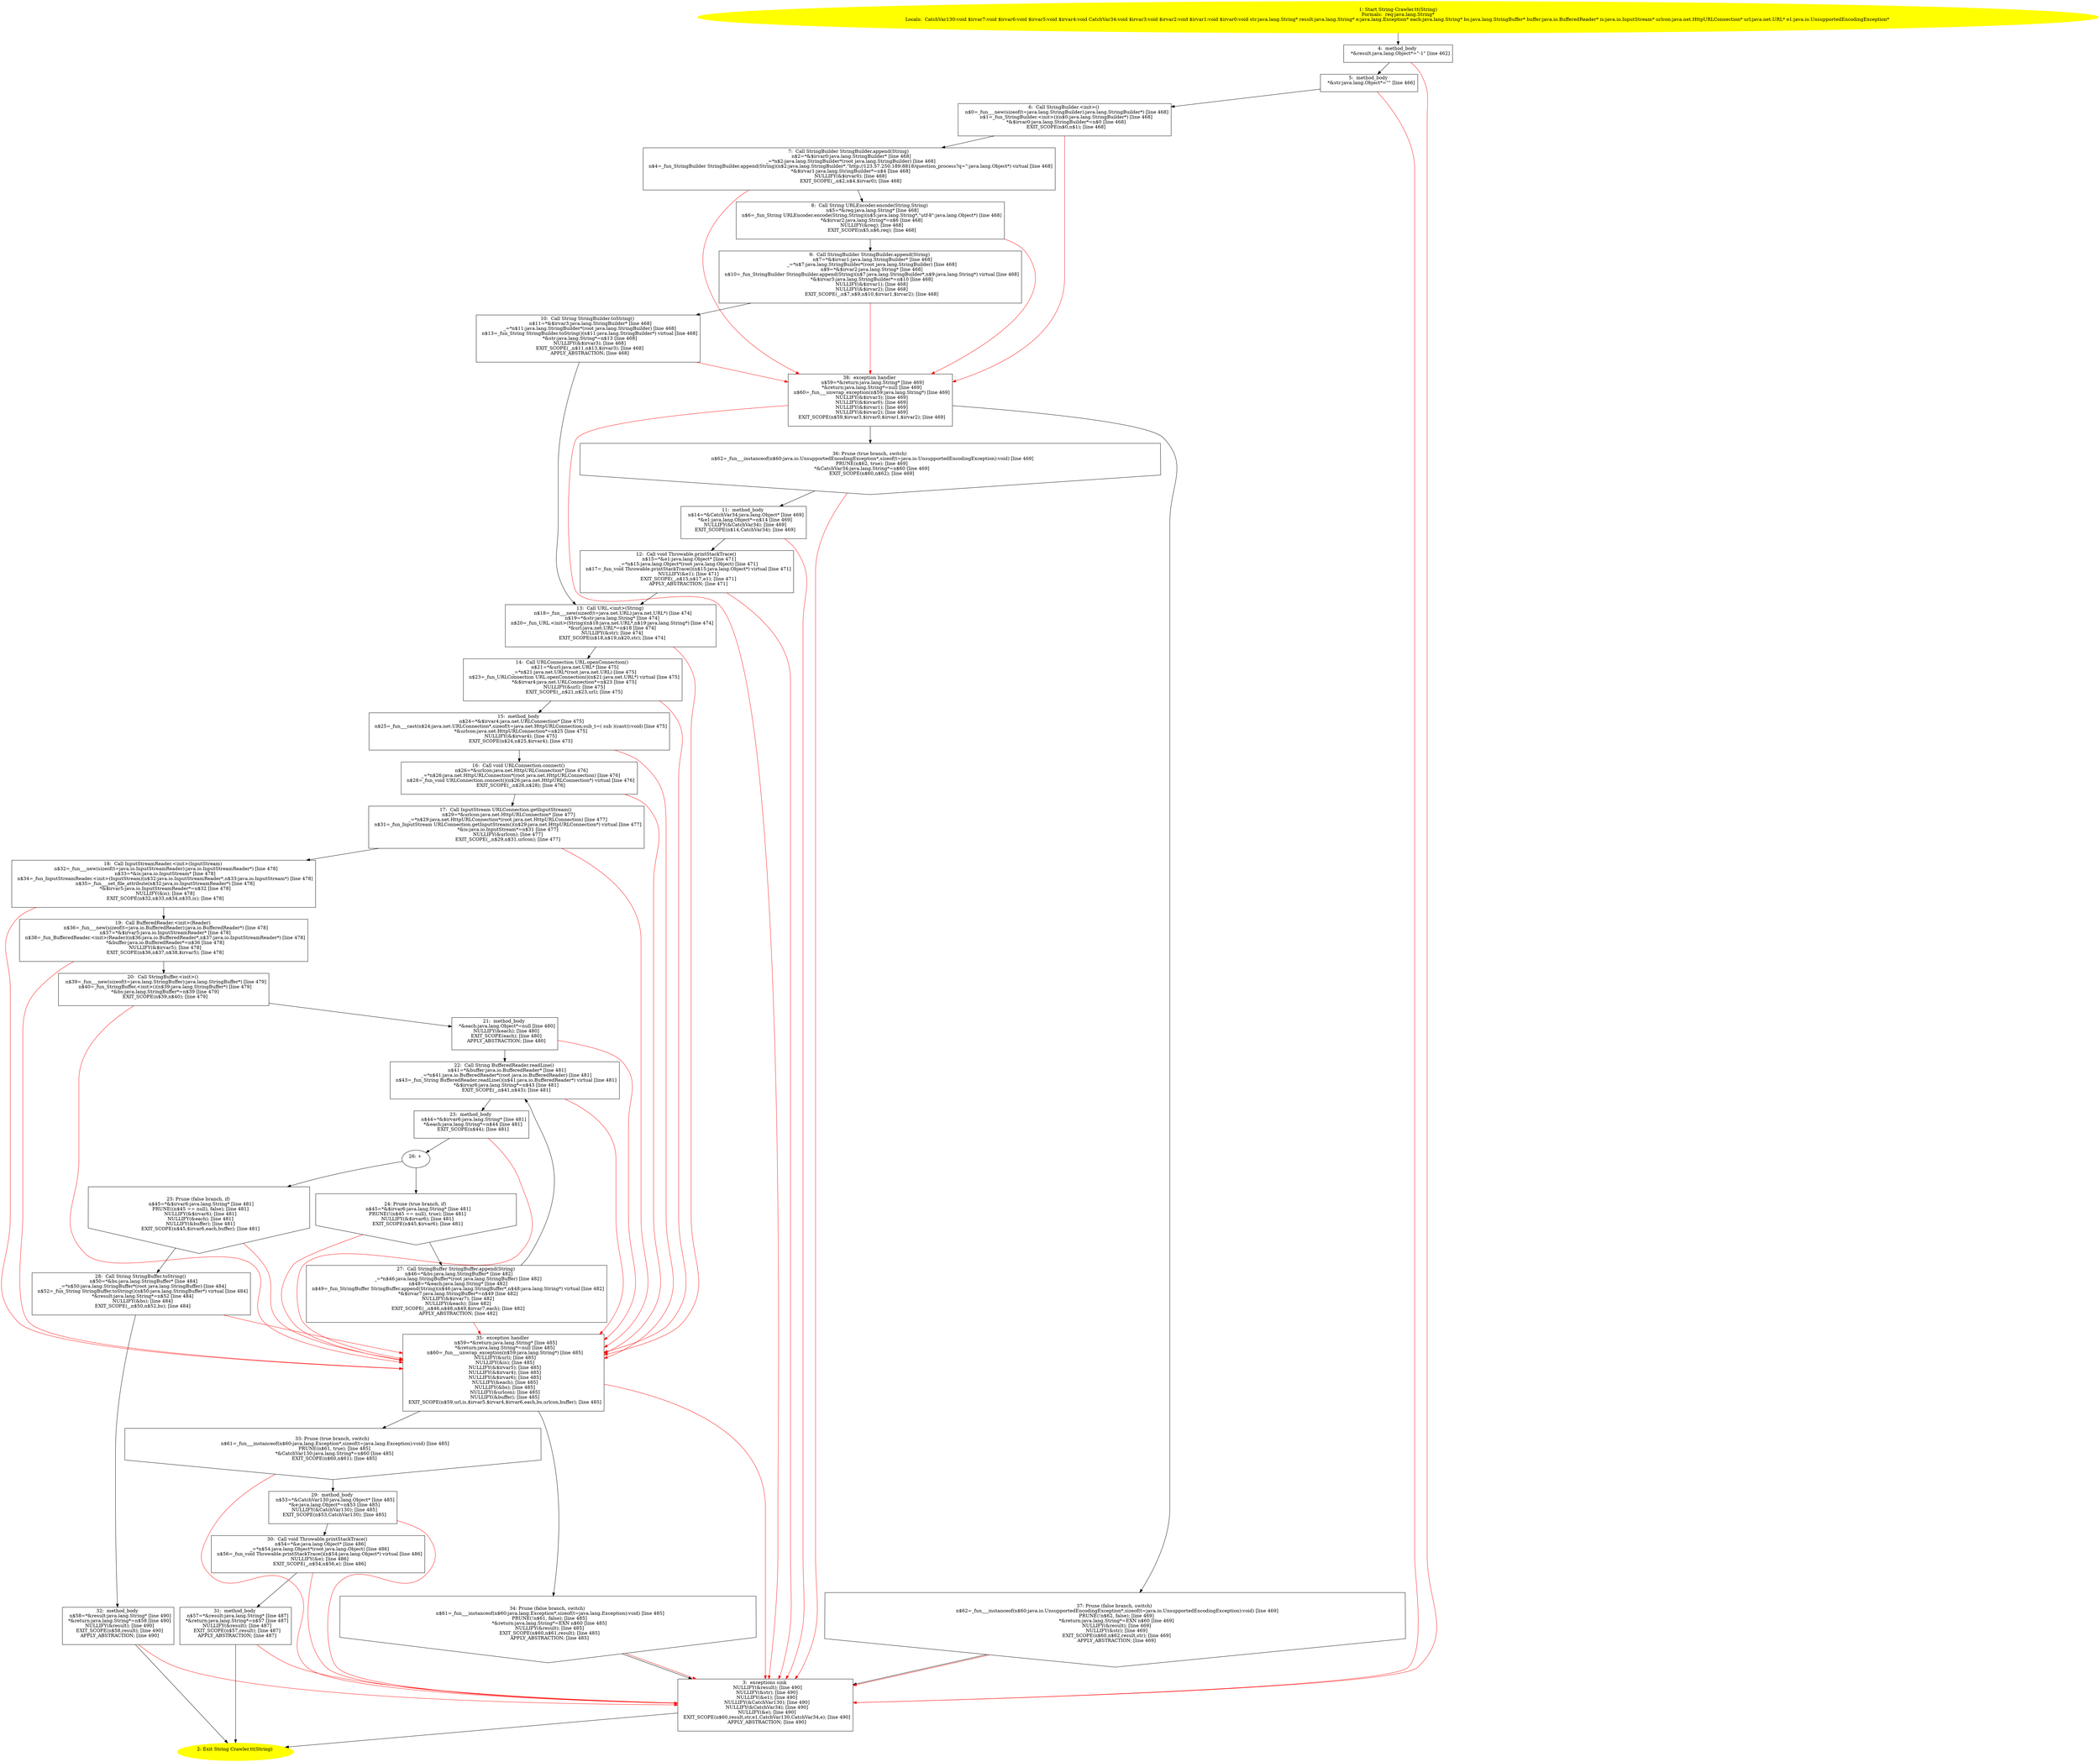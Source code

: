 /* @generated */
digraph cfg {
"com.dulishuo.yimusanfendi.Crawler.tt(java.lang.String):java.lang.String.29aad087cb02b05b5c8ba8815fad53fb_1" [label="1: Start String Crawler.tt(String)\nFormals:  req:java.lang.String*\nLocals:  CatchVar130:void $irvar7:void $irvar6:void $irvar5:void $irvar4:void CatchVar34:void $irvar3:void $irvar2:void $irvar1:void $irvar0:void str:java.lang.String* result:java.lang.String* e:java.lang.Exception* each:java.lang.String* bs:java.lang.StringBuffer* buffer:java.io.BufferedReader* is:java.io.InputStream* urlcon:java.net.HttpURLConnection* url:java.net.URL* e1:java.io.UnsupportedEncodingException* \n  " color=yellow style=filled]
	

	 "com.dulishuo.yimusanfendi.Crawler.tt(java.lang.String):java.lang.String.29aad087cb02b05b5c8ba8815fad53fb_1" -> "com.dulishuo.yimusanfendi.Crawler.tt(java.lang.String):java.lang.String.29aad087cb02b05b5c8ba8815fad53fb_4" ;
"com.dulishuo.yimusanfendi.Crawler.tt(java.lang.String):java.lang.String.29aad087cb02b05b5c8ba8815fad53fb_2" [label="2: Exit String Crawler.tt(String) \n  " color=yellow style=filled]
	

"com.dulishuo.yimusanfendi.Crawler.tt(java.lang.String):java.lang.String.29aad087cb02b05b5c8ba8815fad53fb_3" [label="3:  exceptions sink \n   NULLIFY(&result); [line 490]\n  NULLIFY(&str); [line 490]\n  NULLIFY(&e1); [line 490]\n  NULLIFY(&CatchVar130); [line 490]\n  NULLIFY(&CatchVar34); [line 490]\n  NULLIFY(&e); [line 490]\n  EXIT_SCOPE(n$60,result,str,e1,CatchVar130,CatchVar34,e); [line 490]\n  APPLY_ABSTRACTION; [line 490]\n " shape="box"]
	

	 "com.dulishuo.yimusanfendi.Crawler.tt(java.lang.String):java.lang.String.29aad087cb02b05b5c8ba8815fad53fb_3" -> "com.dulishuo.yimusanfendi.Crawler.tt(java.lang.String):java.lang.String.29aad087cb02b05b5c8ba8815fad53fb_2" ;
"com.dulishuo.yimusanfendi.Crawler.tt(java.lang.String):java.lang.String.29aad087cb02b05b5c8ba8815fad53fb_4" [label="4:  method_body \n   *&result:java.lang.Object*=\"-1\" [line 462]\n " shape="box"]
	

	 "com.dulishuo.yimusanfendi.Crawler.tt(java.lang.String):java.lang.String.29aad087cb02b05b5c8ba8815fad53fb_4" -> "com.dulishuo.yimusanfendi.Crawler.tt(java.lang.String):java.lang.String.29aad087cb02b05b5c8ba8815fad53fb_5" ;
	 "com.dulishuo.yimusanfendi.Crawler.tt(java.lang.String):java.lang.String.29aad087cb02b05b5c8ba8815fad53fb_4" -> "com.dulishuo.yimusanfendi.Crawler.tt(java.lang.String):java.lang.String.29aad087cb02b05b5c8ba8815fad53fb_3" [color="red" ];
"com.dulishuo.yimusanfendi.Crawler.tt(java.lang.String):java.lang.String.29aad087cb02b05b5c8ba8815fad53fb_5" [label="5:  method_body \n   *&str:java.lang.Object*=\"\" [line 466]\n " shape="box"]
	

	 "com.dulishuo.yimusanfendi.Crawler.tt(java.lang.String):java.lang.String.29aad087cb02b05b5c8ba8815fad53fb_5" -> "com.dulishuo.yimusanfendi.Crawler.tt(java.lang.String):java.lang.String.29aad087cb02b05b5c8ba8815fad53fb_6" ;
	 "com.dulishuo.yimusanfendi.Crawler.tt(java.lang.String):java.lang.String.29aad087cb02b05b5c8ba8815fad53fb_5" -> "com.dulishuo.yimusanfendi.Crawler.tt(java.lang.String):java.lang.String.29aad087cb02b05b5c8ba8815fad53fb_3" [color="red" ];
"com.dulishuo.yimusanfendi.Crawler.tt(java.lang.String):java.lang.String.29aad087cb02b05b5c8ba8815fad53fb_6" [label="6:  Call StringBuilder.<init>() \n   n$0=_fun___new(sizeof(t=java.lang.StringBuilder):java.lang.StringBuilder*) [line 468]\n  n$1=_fun_StringBuilder.<init>()(n$0:java.lang.StringBuilder*) [line 468]\n  *&$irvar0:java.lang.StringBuilder*=n$0 [line 468]\n  EXIT_SCOPE(n$0,n$1); [line 468]\n " shape="box"]
	

	 "com.dulishuo.yimusanfendi.Crawler.tt(java.lang.String):java.lang.String.29aad087cb02b05b5c8ba8815fad53fb_6" -> "com.dulishuo.yimusanfendi.Crawler.tt(java.lang.String):java.lang.String.29aad087cb02b05b5c8ba8815fad53fb_7" ;
	 "com.dulishuo.yimusanfendi.Crawler.tt(java.lang.String):java.lang.String.29aad087cb02b05b5c8ba8815fad53fb_6" -> "com.dulishuo.yimusanfendi.Crawler.tt(java.lang.String):java.lang.String.29aad087cb02b05b5c8ba8815fad53fb_38" [color="red" ];
"com.dulishuo.yimusanfendi.Crawler.tt(java.lang.String):java.lang.String.29aad087cb02b05b5c8ba8815fad53fb_7" [label="7:  Call StringBuilder StringBuilder.append(String) \n   n$2=*&$irvar0:java.lang.StringBuilder* [line 468]\n  _=*n$2:java.lang.StringBuilder*(root java.lang.StringBuilder) [line 468]\n  n$4=_fun_StringBuilder StringBuilder.append(String)(n$2:java.lang.StringBuilder*,\"http://123.57.250.189:8818/question_process?q=\":java.lang.Object*) virtual [line 468]\n  *&$irvar1:java.lang.StringBuilder*=n$4 [line 468]\n  NULLIFY(&$irvar0); [line 468]\n  EXIT_SCOPE(_,n$2,n$4,$irvar0); [line 468]\n " shape="box"]
	

	 "com.dulishuo.yimusanfendi.Crawler.tt(java.lang.String):java.lang.String.29aad087cb02b05b5c8ba8815fad53fb_7" -> "com.dulishuo.yimusanfendi.Crawler.tt(java.lang.String):java.lang.String.29aad087cb02b05b5c8ba8815fad53fb_8" ;
	 "com.dulishuo.yimusanfendi.Crawler.tt(java.lang.String):java.lang.String.29aad087cb02b05b5c8ba8815fad53fb_7" -> "com.dulishuo.yimusanfendi.Crawler.tt(java.lang.String):java.lang.String.29aad087cb02b05b5c8ba8815fad53fb_38" [color="red" ];
"com.dulishuo.yimusanfendi.Crawler.tt(java.lang.String):java.lang.String.29aad087cb02b05b5c8ba8815fad53fb_8" [label="8:  Call String URLEncoder.encode(String,String) \n   n$5=*&req:java.lang.String* [line 468]\n  n$6=_fun_String URLEncoder.encode(String,String)(n$5:java.lang.String*,\"utf-8\":java.lang.Object*) [line 468]\n  *&$irvar2:java.lang.String*=n$6 [line 468]\n  NULLIFY(&req); [line 468]\n  EXIT_SCOPE(n$5,n$6,req); [line 468]\n " shape="box"]
	

	 "com.dulishuo.yimusanfendi.Crawler.tt(java.lang.String):java.lang.String.29aad087cb02b05b5c8ba8815fad53fb_8" -> "com.dulishuo.yimusanfendi.Crawler.tt(java.lang.String):java.lang.String.29aad087cb02b05b5c8ba8815fad53fb_9" ;
	 "com.dulishuo.yimusanfendi.Crawler.tt(java.lang.String):java.lang.String.29aad087cb02b05b5c8ba8815fad53fb_8" -> "com.dulishuo.yimusanfendi.Crawler.tt(java.lang.String):java.lang.String.29aad087cb02b05b5c8ba8815fad53fb_38" [color="red" ];
"com.dulishuo.yimusanfendi.Crawler.tt(java.lang.String):java.lang.String.29aad087cb02b05b5c8ba8815fad53fb_9" [label="9:  Call StringBuilder StringBuilder.append(String) \n   n$7=*&$irvar1:java.lang.StringBuilder* [line 468]\n  _=*n$7:java.lang.StringBuilder*(root java.lang.StringBuilder) [line 468]\n  n$9=*&$irvar2:java.lang.String* [line 468]\n  n$10=_fun_StringBuilder StringBuilder.append(String)(n$7:java.lang.StringBuilder*,n$9:java.lang.String*) virtual [line 468]\n  *&$irvar3:java.lang.StringBuilder*=n$10 [line 468]\n  NULLIFY(&$irvar1); [line 468]\n  NULLIFY(&$irvar2); [line 468]\n  EXIT_SCOPE(_,n$7,n$9,n$10,$irvar1,$irvar2); [line 468]\n " shape="box"]
	

	 "com.dulishuo.yimusanfendi.Crawler.tt(java.lang.String):java.lang.String.29aad087cb02b05b5c8ba8815fad53fb_9" -> "com.dulishuo.yimusanfendi.Crawler.tt(java.lang.String):java.lang.String.29aad087cb02b05b5c8ba8815fad53fb_10" ;
	 "com.dulishuo.yimusanfendi.Crawler.tt(java.lang.String):java.lang.String.29aad087cb02b05b5c8ba8815fad53fb_9" -> "com.dulishuo.yimusanfendi.Crawler.tt(java.lang.String):java.lang.String.29aad087cb02b05b5c8ba8815fad53fb_38" [color="red" ];
"com.dulishuo.yimusanfendi.Crawler.tt(java.lang.String):java.lang.String.29aad087cb02b05b5c8ba8815fad53fb_10" [label="10:  Call String StringBuilder.toString() \n   n$11=*&$irvar3:java.lang.StringBuilder* [line 468]\n  _=*n$11:java.lang.StringBuilder*(root java.lang.StringBuilder) [line 468]\n  n$13=_fun_String StringBuilder.toString()(n$11:java.lang.StringBuilder*) virtual [line 468]\n  *&str:java.lang.String*=n$13 [line 468]\n  NULLIFY(&$irvar3); [line 468]\n  EXIT_SCOPE(_,n$11,n$13,$irvar3); [line 468]\n  APPLY_ABSTRACTION; [line 468]\n " shape="box"]
	

	 "com.dulishuo.yimusanfendi.Crawler.tt(java.lang.String):java.lang.String.29aad087cb02b05b5c8ba8815fad53fb_10" -> "com.dulishuo.yimusanfendi.Crawler.tt(java.lang.String):java.lang.String.29aad087cb02b05b5c8ba8815fad53fb_13" ;
	 "com.dulishuo.yimusanfendi.Crawler.tt(java.lang.String):java.lang.String.29aad087cb02b05b5c8ba8815fad53fb_10" -> "com.dulishuo.yimusanfendi.Crawler.tt(java.lang.String):java.lang.String.29aad087cb02b05b5c8ba8815fad53fb_38" [color="red" ];
"com.dulishuo.yimusanfendi.Crawler.tt(java.lang.String):java.lang.String.29aad087cb02b05b5c8ba8815fad53fb_11" [label="11:  method_body \n   n$14=*&CatchVar34:java.lang.Object* [line 469]\n  *&e1:java.lang.Object*=n$14 [line 469]\n  NULLIFY(&CatchVar34); [line 469]\n  EXIT_SCOPE(n$14,CatchVar34); [line 469]\n " shape="box"]
	

	 "com.dulishuo.yimusanfendi.Crawler.tt(java.lang.String):java.lang.String.29aad087cb02b05b5c8ba8815fad53fb_11" -> "com.dulishuo.yimusanfendi.Crawler.tt(java.lang.String):java.lang.String.29aad087cb02b05b5c8ba8815fad53fb_12" ;
	 "com.dulishuo.yimusanfendi.Crawler.tt(java.lang.String):java.lang.String.29aad087cb02b05b5c8ba8815fad53fb_11" -> "com.dulishuo.yimusanfendi.Crawler.tt(java.lang.String):java.lang.String.29aad087cb02b05b5c8ba8815fad53fb_3" [color="red" ];
"com.dulishuo.yimusanfendi.Crawler.tt(java.lang.String):java.lang.String.29aad087cb02b05b5c8ba8815fad53fb_12" [label="12:  Call void Throwable.printStackTrace() \n   n$15=*&e1:java.lang.Object* [line 471]\n  _=*n$15:java.lang.Object*(root java.lang.Object) [line 471]\n  n$17=_fun_void Throwable.printStackTrace()(n$15:java.lang.Object*) virtual [line 471]\n  NULLIFY(&e1); [line 471]\n  EXIT_SCOPE(_,n$15,n$17,e1); [line 471]\n  APPLY_ABSTRACTION; [line 471]\n " shape="box"]
	

	 "com.dulishuo.yimusanfendi.Crawler.tt(java.lang.String):java.lang.String.29aad087cb02b05b5c8ba8815fad53fb_12" -> "com.dulishuo.yimusanfendi.Crawler.tt(java.lang.String):java.lang.String.29aad087cb02b05b5c8ba8815fad53fb_13" ;
	 "com.dulishuo.yimusanfendi.Crawler.tt(java.lang.String):java.lang.String.29aad087cb02b05b5c8ba8815fad53fb_12" -> "com.dulishuo.yimusanfendi.Crawler.tt(java.lang.String):java.lang.String.29aad087cb02b05b5c8ba8815fad53fb_3" [color="red" ];
"com.dulishuo.yimusanfendi.Crawler.tt(java.lang.String):java.lang.String.29aad087cb02b05b5c8ba8815fad53fb_13" [label="13:  Call URL.<init>(String) \n   n$18=_fun___new(sizeof(t=java.net.URL):java.net.URL*) [line 474]\n  n$19=*&str:java.lang.String* [line 474]\n  n$20=_fun_URL.<init>(String)(n$18:java.net.URL*,n$19:java.lang.String*) [line 474]\n  *&url:java.net.URL*=n$18 [line 474]\n  NULLIFY(&str); [line 474]\n  EXIT_SCOPE(n$18,n$19,n$20,str); [line 474]\n " shape="box"]
	

	 "com.dulishuo.yimusanfendi.Crawler.tt(java.lang.String):java.lang.String.29aad087cb02b05b5c8ba8815fad53fb_13" -> "com.dulishuo.yimusanfendi.Crawler.tt(java.lang.String):java.lang.String.29aad087cb02b05b5c8ba8815fad53fb_14" ;
	 "com.dulishuo.yimusanfendi.Crawler.tt(java.lang.String):java.lang.String.29aad087cb02b05b5c8ba8815fad53fb_13" -> "com.dulishuo.yimusanfendi.Crawler.tt(java.lang.String):java.lang.String.29aad087cb02b05b5c8ba8815fad53fb_35" [color="red" ];
"com.dulishuo.yimusanfendi.Crawler.tt(java.lang.String):java.lang.String.29aad087cb02b05b5c8ba8815fad53fb_14" [label="14:  Call URLConnection URL.openConnection() \n   n$21=*&url:java.net.URL* [line 475]\n  _=*n$21:java.net.URL*(root java.net.URL) [line 475]\n  n$23=_fun_URLConnection URL.openConnection()(n$21:java.net.URL*) virtual [line 475]\n  *&$irvar4:java.net.URLConnection*=n$23 [line 475]\n  NULLIFY(&url); [line 475]\n  EXIT_SCOPE(_,n$21,n$23,url); [line 475]\n " shape="box"]
	

	 "com.dulishuo.yimusanfendi.Crawler.tt(java.lang.String):java.lang.String.29aad087cb02b05b5c8ba8815fad53fb_14" -> "com.dulishuo.yimusanfendi.Crawler.tt(java.lang.String):java.lang.String.29aad087cb02b05b5c8ba8815fad53fb_15" ;
	 "com.dulishuo.yimusanfendi.Crawler.tt(java.lang.String):java.lang.String.29aad087cb02b05b5c8ba8815fad53fb_14" -> "com.dulishuo.yimusanfendi.Crawler.tt(java.lang.String):java.lang.String.29aad087cb02b05b5c8ba8815fad53fb_35" [color="red" ];
"com.dulishuo.yimusanfendi.Crawler.tt(java.lang.String):java.lang.String.29aad087cb02b05b5c8ba8815fad53fb_15" [label="15:  method_body \n   n$24=*&$irvar4:java.net.URLConnection* [line 475]\n  n$25=_fun___cast(n$24:java.net.URLConnection*,sizeof(t=java.net.HttpURLConnection;sub_t=( sub )(cast)):void) [line 475]\n  *&urlcon:java.net.HttpURLConnection*=n$25 [line 475]\n  NULLIFY(&$irvar4); [line 475]\n  EXIT_SCOPE(n$24,n$25,$irvar4); [line 475]\n " shape="box"]
	

	 "com.dulishuo.yimusanfendi.Crawler.tt(java.lang.String):java.lang.String.29aad087cb02b05b5c8ba8815fad53fb_15" -> "com.dulishuo.yimusanfendi.Crawler.tt(java.lang.String):java.lang.String.29aad087cb02b05b5c8ba8815fad53fb_16" ;
	 "com.dulishuo.yimusanfendi.Crawler.tt(java.lang.String):java.lang.String.29aad087cb02b05b5c8ba8815fad53fb_15" -> "com.dulishuo.yimusanfendi.Crawler.tt(java.lang.String):java.lang.String.29aad087cb02b05b5c8ba8815fad53fb_35" [color="red" ];
"com.dulishuo.yimusanfendi.Crawler.tt(java.lang.String):java.lang.String.29aad087cb02b05b5c8ba8815fad53fb_16" [label="16:  Call void URLConnection.connect() \n   n$26=*&urlcon:java.net.HttpURLConnection* [line 476]\n  _=*n$26:java.net.HttpURLConnection*(root java.net.HttpURLConnection) [line 476]\n  n$28=_fun_void URLConnection.connect()(n$26:java.net.HttpURLConnection*) virtual [line 476]\n  EXIT_SCOPE(_,n$26,n$28); [line 476]\n " shape="box"]
	

	 "com.dulishuo.yimusanfendi.Crawler.tt(java.lang.String):java.lang.String.29aad087cb02b05b5c8ba8815fad53fb_16" -> "com.dulishuo.yimusanfendi.Crawler.tt(java.lang.String):java.lang.String.29aad087cb02b05b5c8ba8815fad53fb_17" ;
	 "com.dulishuo.yimusanfendi.Crawler.tt(java.lang.String):java.lang.String.29aad087cb02b05b5c8ba8815fad53fb_16" -> "com.dulishuo.yimusanfendi.Crawler.tt(java.lang.String):java.lang.String.29aad087cb02b05b5c8ba8815fad53fb_35" [color="red" ];
"com.dulishuo.yimusanfendi.Crawler.tt(java.lang.String):java.lang.String.29aad087cb02b05b5c8ba8815fad53fb_17" [label="17:  Call InputStream URLConnection.getInputStream() \n   n$29=*&urlcon:java.net.HttpURLConnection* [line 477]\n  _=*n$29:java.net.HttpURLConnection*(root java.net.HttpURLConnection) [line 477]\n  n$31=_fun_InputStream URLConnection.getInputStream()(n$29:java.net.HttpURLConnection*) virtual [line 477]\n  *&is:java.io.InputStream*=n$31 [line 477]\n  NULLIFY(&urlcon); [line 477]\n  EXIT_SCOPE(_,n$29,n$31,urlcon); [line 477]\n " shape="box"]
	

	 "com.dulishuo.yimusanfendi.Crawler.tt(java.lang.String):java.lang.String.29aad087cb02b05b5c8ba8815fad53fb_17" -> "com.dulishuo.yimusanfendi.Crawler.tt(java.lang.String):java.lang.String.29aad087cb02b05b5c8ba8815fad53fb_18" ;
	 "com.dulishuo.yimusanfendi.Crawler.tt(java.lang.String):java.lang.String.29aad087cb02b05b5c8ba8815fad53fb_17" -> "com.dulishuo.yimusanfendi.Crawler.tt(java.lang.String):java.lang.String.29aad087cb02b05b5c8ba8815fad53fb_35" [color="red" ];
"com.dulishuo.yimusanfendi.Crawler.tt(java.lang.String):java.lang.String.29aad087cb02b05b5c8ba8815fad53fb_18" [label="18:  Call InputStreamReader.<init>(InputStream) \n   n$32=_fun___new(sizeof(t=java.io.InputStreamReader):java.io.InputStreamReader*) [line 478]\n  n$33=*&is:java.io.InputStream* [line 478]\n  n$34=_fun_InputStreamReader.<init>(InputStream)(n$32:java.io.InputStreamReader*,n$33:java.io.InputStream*) [line 478]\n  n$35=_fun___set_file_attribute(n$32:java.io.InputStreamReader*) [line 478]\n  *&$irvar5:java.io.InputStreamReader*=n$32 [line 478]\n  NULLIFY(&is); [line 478]\n  EXIT_SCOPE(n$32,n$33,n$34,n$35,is); [line 478]\n " shape="box"]
	

	 "com.dulishuo.yimusanfendi.Crawler.tt(java.lang.String):java.lang.String.29aad087cb02b05b5c8ba8815fad53fb_18" -> "com.dulishuo.yimusanfendi.Crawler.tt(java.lang.String):java.lang.String.29aad087cb02b05b5c8ba8815fad53fb_19" ;
	 "com.dulishuo.yimusanfendi.Crawler.tt(java.lang.String):java.lang.String.29aad087cb02b05b5c8ba8815fad53fb_18" -> "com.dulishuo.yimusanfendi.Crawler.tt(java.lang.String):java.lang.String.29aad087cb02b05b5c8ba8815fad53fb_35" [color="red" ];
"com.dulishuo.yimusanfendi.Crawler.tt(java.lang.String):java.lang.String.29aad087cb02b05b5c8ba8815fad53fb_19" [label="19:  Call BufferedReader.<init>(Reader) \n   n$36=_fun___new(sizeof(t=java.io.BufferedReader):java.io.BufferedReader*) [line 478]\n  n$37=*&$irvar5:java.io.InputStreamReader* [line 478]\n  n$38=_fun_BufferedReader.<init>(Reader)(n$36:java.io.BufferedReader*,n$37:java.io.InputStreamReader*) [line 478]\n  *&buffer:java.io.BufferedReader*=n$36 [line 478]\n  NULLIFY(&$irvar5); [line 478]\n  EXIT_SCOPE(n$36,n$37,n$38,$irvar5); [line 478]\n " shape="box"]
	

	 "com.dulishuo.yimusanfendi.Crawler.tt(java.lang.String):java.lang.String.29aad087cb02b05b5c8ba8815fad53fb_19" -> "com.dulishuo.yimusanfendi.Crawler.tt(java.lang.String):java.lang.String.29aad087cb02b05b5c8ba8815fad53fb_20" ;
	 "com.dulishuo.yimusanfendi.Crawler.tt(java.lang.String):java.lang.String.29aad087cb02b05b5c8ba8815fad53fb_19" -> "com.dulishuo.yimusanfendi.Crawler.tt(java.lang.String):java.lang.String.29aad087cb02b05b5c8ba8815fad53fb_35" [color="red" ];
"com.dulishuo.yimusanfendi.Crawler.tt(java.lang.String):java.lang.String.29aad087cb02b05b5c8ba8815fad53fb_20" [label="20:  Call StringBuffer.<init>() \n   n$39=_fun___new(sizeof(t=java.lang.StringBuffer):java.lang.StringBuffer*) [line 479]\n  n$40=_fun_StringBuffer.<init>()(n$39:java.lang.StringBuffer*) [line 479]\n  *&bs:java.lang.StringBuffer*=n$39 [line 479]\n  EXIT_SCOPE(n$39,n$40); [line 479]\n " shape="box"]
	

	 "com.dulishuo.yimusanfendi.Crawler.tt(java.lang.String):java.lang.String.29aad087cb02b05b5c8ba8815fad53fb_20" -> "com.dulishuo.yimusanfendi.Crawler.tt(java.lang.String):java.lang.String.29aad087cb02b05b5c8ba8815fad53fb_21" ;
	 "com.dulishuo.yimusanfendi.Crawler.tt(java.lang.String):java.lang.String.29aad087cb02b05b5c8ba8815fad53fb_20" -> "com.dulishuo.yimusanfendi.Crawler.tt(java.lang.String):java.lang.String.29aad087cb02b05b5c8ba8815fad53fb_35" [color="red" ];
"com.dulishuo.yimusanfendi.Crawler.tt(java.lang.String):java.lang.String.29aad087cb02b05b5c8ba8815fad53fb_21" [label="21:  method_body \n   *&each:java.lang.Object*=null [line 480]\n  NULLIFY(&each); [line 480]\n  EXIT_SCOPE(each); [line 480]\n  APPLY_ABSTRACTION; [line 480]\n " shape="box"]
	

	 "com.dulishuo.yimusanfendi.Crawler.tt(java.lang.String):java.lang.String.29aad087cb02b05b5c8ba8815fad53fb_21" -> "com.dulishuo.yimusanfendi.Crawler.tt(java.lang.String):java.lang.String.29aad087cb02b05b5c8ba8815fad53fb_22" ;
	 "com.dulishuo.yimusanfendi.Crawler.tt(java.lang.String):java.lang.String.29aad087cb02b05b5c8ba8815fad53fb_21" -> "com.dulishuo.yimusanfendi.Crawler.tt(java.lang.String):java.lang.String.29aad087cb02b05b5c8ba8815fad53fb_35" [color="red" ];
"com.dulishuo.yimusanfendi.Crawler.tt(java.lang.String):java.lang.String.29aad087cb02b05b5c8ba8815fad53fb_22" [label="22:  Call String BufferedReader.readLine() \n   n$41=*&buffer:java.io.BufferedReader* [line 481]\n  _=*n$41:java.io.BufferedReader*(root java.io.BufferedReader) [line 481]\n  n$43=_fun_String BufferedReader.readLine()(n$41:java.io.BufferedReader*) virtual [line 481]\n  *&$irvar6:java.lang.String*=n$43 [line 481]\n  EXIT_SCOPE(_,n$41,n$43); [line 481]\n " shape="box"]
	

	 "com.dulishuo.yimusanfendi.Crawler.tt(java.lang.String):java.lang.String.29aad087cb02b05b5c8ba8815fad53fb_22" -> "com.dulishuo.yimusanfendi.Crawler.tt(java.lang.String):java.lang.String.29aad087cb02b05b5c8ba8815fad53fb_23" ;
	 "com.dulishuo.yimusanfendi.Crawler.tt(java.lang.String):java.lang.String.29aad087cb02b05b5c8ba8815fad53fb_22" -> "com.dulishuo.yimusanfendi.Crawler.tt(java.lang.String):java.lang.String.29aad087cb02b05b5c8ba8815fad53fb_35" [color="red" ];
"com.dulishuo.yimusanfendi.Crawler.tt(java.lang.String):java.lang.String.29aad087cb02b05b5c8ba8815fad53fb_23" [label="23:  method_body \n   n$44=*&$irvar6:java.lang.String* [line 481]\n  *&each:java.lang.String*=n$44 [line 481]\n  EXIT_SCOPE(n$44); [line 481]\n " shape="box"]
	

	 "com.dulishuo.yimusanfendi.Crawler.tt(java.lang.String):java.lang.String.29aad087cb02b05b5c8ba8815fad53fb_23" -> "com.dulishuo.yimusanfendi.Crawler.tt(java.lang.String):java.lang.String.29aad087cb02b05b5c8ba8815fad53fb_26" ;
	 "com.dulishuo.yimusanfendi.Crawler.tt(java.lang.String):java.lang.String.29aad087cb02b05b5c8ba8815fad53fb_23" -> "com.dulishuo.yimusanfendi.Crawler.tt(java.lang.String):java.lang.String.29aad087cb02b05b5c8ba8815fad53fb_35" [color="red" ];
"com.dulishuo.yimusanfendi.Crawler.tt(java.lang.String):java.lang.String.29aad087cb02b05b5c8ba8815fad53fb_24" [label="24: Prune (true branch, if) \n   n$45=*&$irvar6:java.lang.String* [line 481]\n  PRUNE(!(n$45 == null), true); [line 481]\n  NULLIFY(&$irvar6); [line 481]\n  EXIT_SCOPE(n$45,$irvar6); [line 481]\n " shape="invhouse"]
	

	 "com.dulishuo.yimusanfendi.Crawler.tt(java.lang.String):java.lang.String.29aad087cb02b05b5c8ba8815fad53fb_24" -> "com.dulishuo.yimusanfendi.Crawler.tt(java.lang.String):java.lang.String.29aad087cb02b05b5c8ba8815fad53fb_27" ;
	 "com.dulishuo.yimusanfendi.Crawler.tt(java.lang.String):java.lang.String.29aad087cb02b05b5c8ba8815fad53fb_24" -> "com.dulishuo.yimusanfendi.Crawler.tt(java.lang.String):java.lang.String.29aad087cb02b05b5c8ba8815fad53fb_35" [color="red" ];
"com.dulishuo.yimusanfendi.Crawler.tt(java.lang.String):java.lang.String.29aad087cb02b05b5c8ba8815fad53fb_25" [label="25: Prune (false branch, if) \n   n$45=*&$irvar6:java.lang.String* [line 481]\n  PRUNE((n$45 == null), false); [line 481]\n  NULLIFY(&$irvar6); [line 481]\n  NULLIFY(&each); [line 481]\n  NULLIFY(&buffer); [line 481]\n  EXIT_SCOPE(n$45,$irvar6,each,buffer); [line 481]\n " shape="invhouse"]
	

	 "com.dulishuo.yimusanfendi.Crawler.tt(java.lang.String):java.lang.String.29aad087cb02b05b5c8ba8815fad53fb_25" -> "com.dulishuo.yimusanfendi.Crawler.tt(java.lang.String):java.lang.String.29aad087cb02b05b5c8ba8815fad53fb_28" ;
	 "com.dulishuo.yimusanfendi.Crawler.tt(java.lang.String):java.lang.String.29aad087cb02b05b5c8ba8815fad53fb_25" -> "com.dulishuo.yimusanfendi.Crawler.tt(java.lang.String):java.lang.String.29aad087cb02b05b5c8ba8815fad53fb_35" [color="red" ];
"com.dulishuo.yimusanfendi.Crawler.tt(java.lang.String):java.lang.String.29aad087cb02b05b5c8ba8815fad53fb_26" [label="26: + \n  " ]
	

	 "com.dulishuo.yimusanfendi.Crawler.tt(java.lang.String):java.lang.String.29aad087cb02b05b5c8ba8815fad53fb_26" -> "com.dulishuo.yimusanfendi.Crawler.tt(java.lang.String):java.lang.String.29aad087cb02b05b5c8ba8815fad53fb_24" ;
	 "com.dulishuo.yimusanfendi.Crawler.tt(java.lang.String):java.lang.String.29aad087cb02b05b5c8ba8815fad53fb_26" -> "com.dulishuo.yimusanfendi.Crawler.tt(java.lang.String):java.lang.String.29aad087cb02b05b5c8ba8815fad53fb_25" ;
"com.dulishuo.yimusanfendi.Crawler.tt(java.lang.String):java.lang.String.29aad087cb02b05b5c8ba8815fad53fb_27" [label="27:  Call StringBuffer StringBuffer.append(String) \n   n$46=*&bs:java.lang.StringBuffer* [line 482]\n  _=*n$46:java.lang.StringBuffer*(root java.lang.StringBuffer) [line 482]\n  n$48=*&each:java.lang.String* [line 482]\n  n$49=_fun_StringBuffer StringBuffer.append(String)(n$46:java.lang.StringBuffer*,n$48:java.lang.String*) virtual [line 482]\n  *&$irvar7:java.lang.StringBuffer*=n$49 [line 482]\n  NULLIFY(&$irvar7); [line 482]\n  NULLIFY(&each); [line 482]\n  EXIT_SCOPE(_,n$46,n$48,n$49,$irvar7,each); [line 482]\n  APPLY_ABSTRACTION; [line 482]\n " shape="box"]
	

	 "com.dulishuo.yimusanfendi.Crawler.tt(java.lang.String):java.lang.String.29aad087cb02b05b5c8ba8815fad53fb_27" -> "com.dulishuo.yimusanfendi.Crawler.tt(java.lang.String):java.lang.String.29aad087cb02b05b5c8ba8815fad53fb_22" ;
	 "com.dulishuo.yimusanfendi.Crawler.tt(java.lang.String):java.lang.String.29aad087cb02b05b5c8ba8815fad53fb_27" -> "com.dulishuo.yimusanfendi.Crawler.tt(java.lang.String):java.lang.String.29aad087cb02b05b5c8ba8815fad53fb_35" [color="red" ];
"com.dulishuo.yimusanfendi.Crawler.tt(java.lang.String):java.lang.String.29aad087cb02b05b5c8ba8815fad53fb_28" [label="28:  Call String StringBuffer.toString() \n   n$50=*&bs:java.lang.StringBuffer* [line 484]\n  _=*n$50:java.lang.StringBuffer*(root java.lang.StringBuffer) [line 484]\n  n$52=_fun_String StringBuffer.toString()(n$50:java.lang.StringBuffer*) virtual [line 484]\n  *&result:java.lang.String*=n$52 [line 484]\n  NULLIFY(&bs); [line 484]\n  EXIT_SCOPE(_,n$50,n$52,bs); [line 484]\n " shape="box"]
	

	 "com.dulishuo.yimusanfendi.Crawler.tt(java.lang.String):java.lang.String.29aad087cb02b05b5c8ba8815fad53fb_28" -> "com.dulishuo.yimusanfendi.Crawler.tt(java.lang.String):java.lang.String.29aad087cb02b05b5c8ba8815fad53fb_32" ;
	 "com.dulishuo.yimusanfendi.Crawler.tt(java.lang.String):java.lang.String.29aad087cb02b05b5c8ba8815fad53fb_28" -> "com.dulishuo.yimusanfendi.Crawler.tt(java.lang.String):java.lang.String.29aad087cb02b05b5c8ba8815fad53fb_35" [color="red" ];
"com.dulishuo.yimusanfendi.Crawler.tt(java.lang.String):java.lang.String.29aad087cb02b05b5c8ba8815fad53fb_29" [label="29:  method_body \n   n$53=*&CatchVar130:java.lang.Object* [line 485]\n  *&e:java.lang.Object*=n$53 [line 485]\n  NULLIFY(&CatchVar130); [line 485]\n  EXIT_SCOPE(n$53,CatchVar130); [line 485]\n " shape="box"]
	

	 "com.dulishuo.yimusanfendi.Crawler.tt(java.lang.String):java.lang.String.29aad087cb02b05b5c8ba8815fad53fb_29" -> "com.dulishuo.yimusanfendi.Crawler.tt(java.lang.String):java.lang.String.29aad087cb02b05b5c8ba8815fad53fb_30" ;
	 "com.dulishuo.yimusanfendi.Crawler.tt(java.lang.String):java.lang.String.29aad087cb02b05b5c8ba8815fad53fb_29" -> "com.dulishuo.yimusanfendi.Crawler.tt(java.lang.String):java.lang.String.29aad087cb02b05b5c8ba8815fad53fb_3" [color="red" ];
"com.dulishuo.yimusanfendi.Crawler.tt(java.lang.String):java.lang.String.29aad087cb02b05b5c8ba8815fad53fb_30" [label="30:  Call void Throwable.printStackTrace() \n   n$54=*&e:java.lang.Object* [line 486]\n  _=*n$54:java.lang.Object*(root java.lang.Object) [line 486]\n  n$56=_fun_void Throwable.printStackTrace()(n$54:java.lang.Object*) virtual [line 486]\n  NULLIFY(&e); [line 486]\n  EXIT_SCOPE(_,n$54,n$56,e); [line 486]\n " shape="box"]
	

	 "com.dulishuo.yimusanfendi.Crawler.tt(java.lang.String):java.lang.String.29aad087cb02b05b5c8ba8815fad53fb_30" -> "com.dulishuo.yimusanfendi.Crawler.tt(java.lang.String):java.lang.String.29aad087cb02b05b5c8ba8815fad53fb_31" ;
	 "com.dulishuo.yimusanfendi.Crawler.tt(java.lang.String):java.lang.String.29aad087cb02b05b5c8ba8815fad53fb_30" -> "com.dulishuo.yimusanfendi.Crawler.tt(java.lang.String):java.lang.String.29aad087cb02b05b5c8ba8815fad53fb_3" [color="red" ];
"com.dulishuo.yimusanfendi.Crawler.tt(java.lang.String):java.lang.String.29aad087cb02b05b5c8ba8815fad53fb_31" [label="31:  method_body \n   n$57=*&result:java.lang.String* [line 487]\n  *&return:java.lang.String*=n$57 [line 487]\n  NULLIFY(&result); [line 487]\n  EXIT_SCOPE(n$57,result); [line 487]\n  APPLY_ABSTRACTION; [line 487]\n " shape="box"]
	

	 "com.dulishuo.yimusanfendi.Crawler.tt(java.lang.String):java.lang.String.29aad087cb02b05b5c8ba8815fad53fb_31" -> "com.dulishuo.yimusanfendi.Crawler.tt(java.lang.String):java.lang.String.29aad087cb02b05b5c8ba8815fad53fb_2" ;
	 "com.dulishuo.yimusanfendi.Crawler.tt(java.lang.String):java.lang.String.29aad087cb02b05b5c8ba8815fad53fb_31" -> "com.dulishuo.yimusanfendi.Crawler.tt(java.lang.String):java.lang.String.29aad087cb02b05b5c8ba8815fad53fb_3" [color="red" ];
"com.dulishuo.yimusanfendi.Crawler.tt(java.lang.String):java.lang.String.29aad087cb02b05b5c8ba8815fad53fb_32" [label="32:  method_body \n   n$58=*&result:java.lang.String* [line 490]\n  *&return:java.lang.String*=n$58 [line 490]\n  NULLIFY(&result); [line 490]\n  EXIT_SCOPE(n$58,result); [line 490]\n  APPLY_ABSTRACTION; [line 490]\n " shape="box"]
	

	 "com.dulishuo.yimusanfendi.Crawler.tt(java.lang.String):java.lang.String.29aad087cb02b05b5c8ba8815fad53fb_32" -> "com.dulishuo.yimusanfendi.Crawler.tt(java.lang.String):java.lang.String.29aad087cb02b05b5c8ba8815fad53fb_2" ;
	 "com.dulishuo.yimusanfendi.Crawler.tt(java.lang.String):java.lang.String.29aad087cb02b05b5c8ba8815fad53fb_32" -> "com.dulishuo.yimusanfendi.Crawler.tt(java.lang.String):java.lang.String.29aad087cb02b05b5c8ba8815fad53fb_3" [color="red" ];
"com.dulishuo.yimusanfendi.Crawler.tt(java.lang.String):java.lang.String.29aad087cb02b05b5c8ba8815fad53fb_33" [label="33: Prune (true branch, switch) \n   n$61=_fun___instanceof(n$60:java.lang.Exception*,sizeof(t=java.lang.Exception):void) [line 485]\n  PRUNE(n$61, true); [line 485]\n  *&CatchVar130:java.lang.String*=n$60 [line 485]\n  EXIT_SCOPE(n$60,n$61); [line 485]\n " shape="invhouse"]
	

	 "com.dulishuo.yimusanfendi.Crawler.tt(java.lang.String):java.lang.String.29aad087cb02b05b5c8ba8815fad53fb_33" -> "com.dulishuo.yimusanfendi.Crawler.tt(java.lang.String):java.lang.String.29aad087cb02b05b5c8ba8815fad53fb_29" ;
	 "com.dulishuo.yimusanfendi.Crawler.tt(java.lang.String):java.lang.String.29aad087cb02b05b5c8ba8815fad53fb_33" -> "com.dulishuo.yimusanfendi.Crawler.tt(java.lang.String):java.lang.String.29aad087cb02b05b5c8ba8815fad53fb_3" [color="red" ];
"com.dulishuo.yimusanfendi.Crawler.tt(java.lang.String):java.lang.String.29aad087cb02b05b5c8ba8815fad53fb_34" [label="34: Prune (false branch, switch) \n   n$61=_fun___instanceof(n$60:java.lang.Exception*,sizeof(t=java.lang.Exception):void) [line 485]\n  PRUNE(!n$61, false); [line 485]\n  *&return:java.lang.String*=EXN n$60 [line 485]\n  NULLIFY(&result); [line 485]\n  EXIT_SCOPE(n$60,n$61,result); [line 485]\n  APPLY_ABSTRACTION; [line 485]\n " shape="invhouse"]
	

	 "com.dulishuo.yimusanfendi.Crawler.tt(java.lang.String):java.lang.String.29aad087cb02b05b5c8ba8815fad53fb_34" -> "com.dulishuo.yimusanfendi.Crawler.tt(java.lang.String):java.lang.String.29aad087cb02b05b5c8ba8815fad53fb_3" ;
	 "com.dulishuo.yimusanfendi.Crawler.tt(java.lang.String):java.lang.String.29aad087cb02b05b5c8ba8815fad53fb_34" -> "com.dulishuo.yimusanfendi.Crawler.tt(java.lang.String):java.lang.String.29aad087cb02b05b5c8ba8815fad53fb_3" [color="red" ];
"com.dulishuo.yimusanfendi.Crawler.tt(java.lang.String):java.lang.String.29aad087cb02b05b5c8ba8815fad53fb_35" [label="35:  exception handler \n   n$59=*&return:java.lang.String* [line 485]\n  *&return:java.lang.String*=null [line 485]\n  n$60=_fun___unwrap_exception(n$59:java.lang.String*) [line 485]\n  NULLIFY(&url); [line 485]\n  NULLIFY(&is); [line 485]\n  NULLIFY(&$irvar5); [line 485]\n  NULLIFY(&$irvar4); [line 485]\n  NULLIFY(&$irvar6); [line 485]\n  NULLIFY(&each); [line 485]\n  NULLIFY(&bs); [line 485]\n  NULLIFY(&urlcon); [line 485]\n  NULLIFY(&buffer); [line 485]\n  EXIT_SCOPE(n$59,url,is,$irvar5,$irvar4,$irvar6,each,bs,urlcon,buffer); [line 485]\n " shape="box"]
	

	 "com.dulishuo.yimusanfendi.Crawler.tt(java.lang.String):java.lang.String.29aad087cb02b05b5c8ba8815fad53fb_35" -> "com.dulishuo.yimusanfendi.Crawler.tt(java.lang.String):java.lang.String.29aad087cb02b05b5c8ba8815fad53fb_33" ;
	 "com.dulishuo.yimusanfendi.Crawler.tt(java.lang.String):java.lang.String.29aad087cb02b05b5c8ba8815fad53fb_35" -> "com.dulishuo.yimusanfendi.Crawler.tt(java.lang.String):java.lang.String.29aad087cb02b05b5c8ba8815fad53fb_34" ;
	 "com.dulishuo.yimusanfendi.Crawler.tt(java.lang.String):java.lang.String.29aad087cb02b05b5c8ba8815fad53fb_35" -> "com.dulishuo.yimusanfendi.Crawler.tt(java.lang.String):java.lang.String.29aad087cb02b05b5c8ba8815fad53fb_3" [color="red" ];
"com.dulishuo.yimusanfendi.Crawler.tt(java.lang.String):java.lang.String.29aad087cb02b05b5c8ba8815fad53fb_36" [label="36: Prune (true branch, switch) \n   n$62=_fun___instanceof(n$60:java.io.UnsupportedEncodingException*,sizeof(t=java.io.UnsupportedEncodingException):void) [line 469]\n  PRUNE(n$62, true); [line 469]\n  *&CatchVar34:java.lang.String*=n$60 [line 469]\n  EXIT_SCOPE(n$60,n$62); [line 469]\n " shape="invhouse"]
	

	 "com.dulishuo.yimusanfendi.Crawler.tt(java.lang.String):java.lang.String.29aad087cb02b05b5c8ba8815fad53fb_36" -> "com.dulishuo.yimusanfendi.Crawler.tt(java.lang.String):java.lang.String.29aad087cb02b05b5c8ba8815fad53fb_11" ;
	 "com.dulishuo.yimusanfendi.Crawler.tt(java.lang.String):java.lang.String.29aad087cb02b05b5c8ba8815fad53fb_36" -> "com.dulishuo.yimusanfendi.Crawler.tt(java.lang.String):java.lang.String.29aad087cb02b05b5c8ba8815fad53fb_3" [color="red" ];
"com.dulishuo.yimusanfendi.Crawler.tt(java.lang.String):java.lang.String.29aad087cb02b05b5c8ba8815fad53fb_37" [label="37: Prune (false branch, switch) \n   n$62=_fun___instanceof(n$60:java.io.UnsupportedEncodingException*,sizeof(t=java.io.UnsupportedEncodingException):void) [line 469]\n  PRUNE(!n$62, false); [line 469]\n  *&return:java.lang.String*=EXN n$60 [line 469]\n  NULLIFY(&result); [line 469]\n  NULLIFY(&str); [line 469]\n  EXIT_SCOPE(n$60,n$62,result,str); [line 469]\n  APPLY_ABSTRACTION; [line 469]\n " shape="invhouse"]
	

	 "com.dulishuo.yimusanfendi.Crawler.tt(java.lang.String):java.lang.String.29aad087cb02b05b5c8ba8815fad53fb_37" -> "com.dulishuo.yimusanfendi.Crawler.tt(java.lang.String):java.lang.String.29aad087cb02b05b5c8ba8815fad53fb_3" ;
	 "com.dulishuo.yimusanfendi.Crawler.tt(java.lang.String):java.lang.String.29aad087cb02b05b5c8ba8815fad53fb_37" -> "com.dulishuo.yimusanfendi.Crawler.tt(java.lang.String):java.lang.String.29aad087cb02b05b5c8ba8815fad53fb_3" [color="red" ];
"com.dulishuo.yimusanfendi.Crawler.tt(java.lang.String):java.lang.String.29aad087cb02b05b5c8ba8815fad53fb_38" [label="38:  exception handler \n   n$59=*&return:java.lang.String* [line 469]\n  *&return:java.lang.String*=null [line 469]\n  n$60=_fun___unwrap_exception(n$59:java.lang.String*) [line 469]\n  NULLIFY(&$irvar3); [line 469]\n  NULLIFY(&$irvar0); [line 469]\n  NULLIFY(&$irvar1); [line 469]\n  NULLIFY(&$irvar2); [line 469]\n  EXIT_SCOPE(n$59,$irvar3,$irvar0,$irvar1,$irvar2); [line 469]\n " shape="box"]
	

	 "com.dulishuo.yimusanfendi.Crawler.tt(java.lang.String):java.lang.String.29aad087cb02b05b5c8ba8815fad53fb_38" -> "com.dulishuo.yimusanfendi.Crawler.tt(java.lang.String):java.lang.String.29aad087cb02b05b5c8ba8815fad53fb_36" ;
	 "com.dulishuo.yimusanfendi.Crawler.tt(java.lang.String):java.lang.String.29aad087cb02b05b5c8ba8815fad53fb_38" -> "com.dulishuo.yimusanfendi.Crawler.tt(java.lang.String):java.lang.String.29aad087cb02b05b5c8ba8815fad53fb_37" ;
	 "com.dulishuo.yimusanfendi.Crawler.tt(java.lang.String):java.lang.String.29aad087cb02b05b5c8ba8815fad53fb_38" -> "com.dulishuo.yimusanfendi.Crawler.tt(java.lang.String):java.lang.String.29aad087cb02b05b5c8ba8815fad53fb_3" [color="red" ];
}
